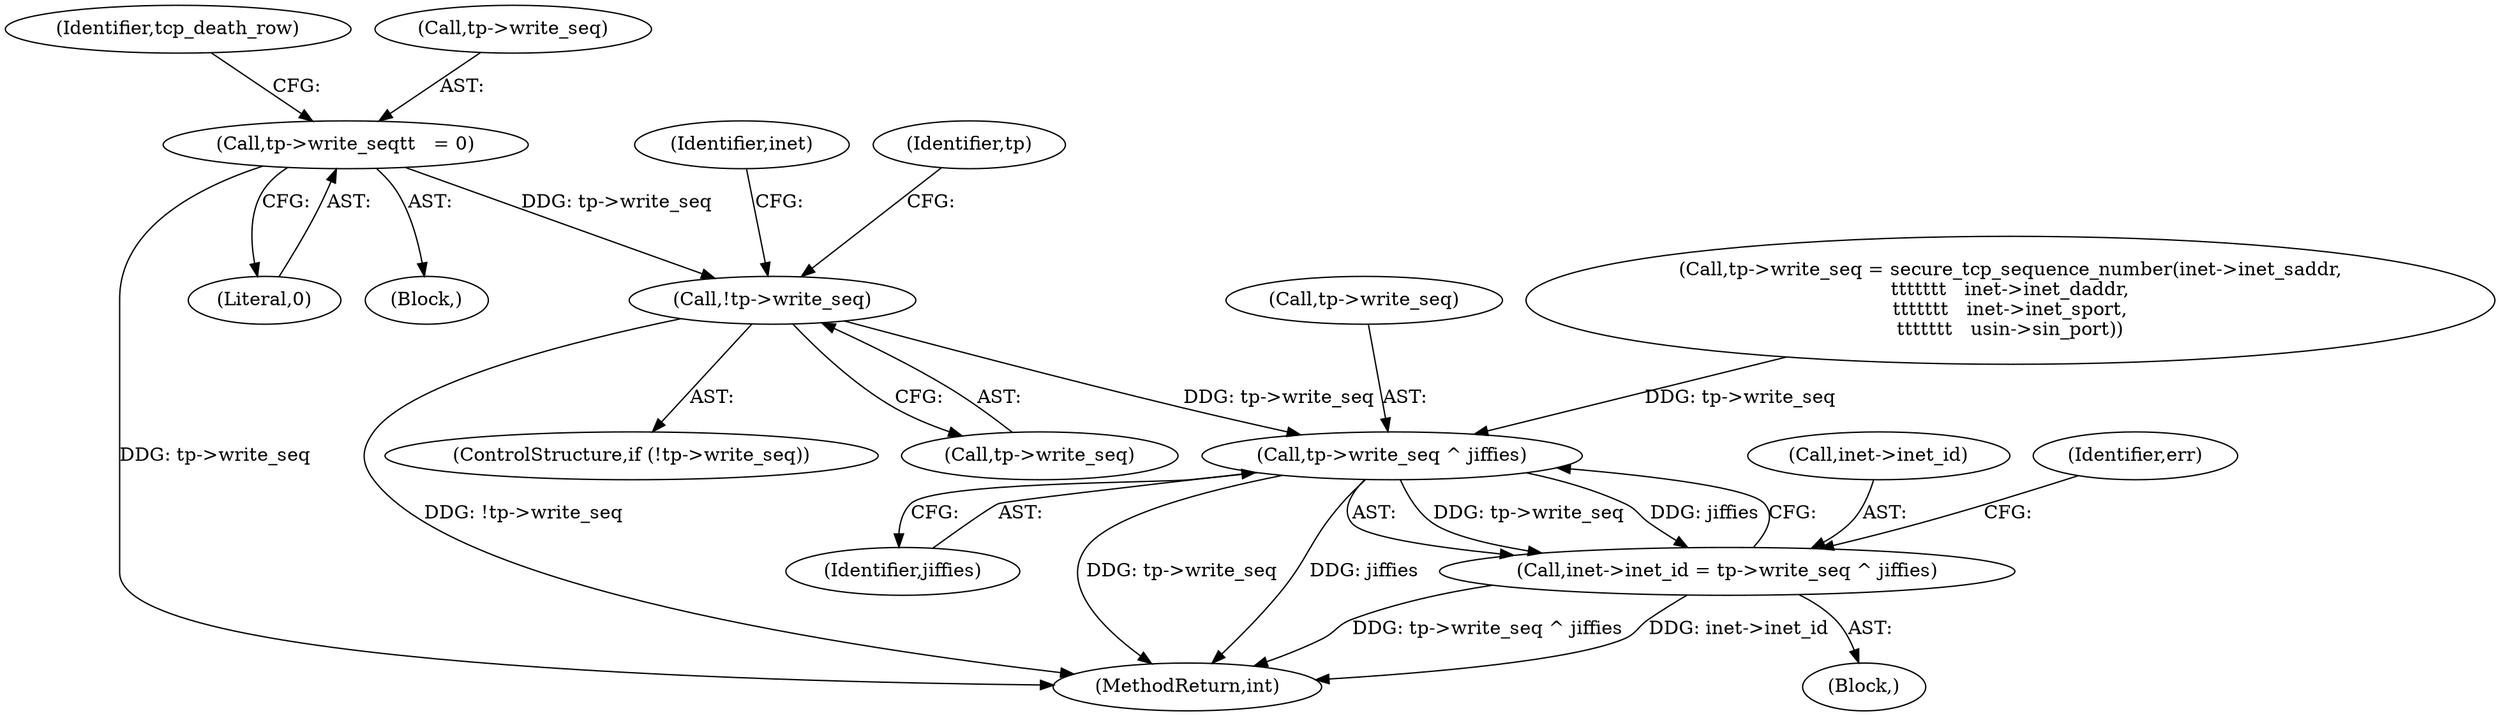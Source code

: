 digraph "0_linux_f6d8bd051c391c1c0458a30b2a7abcd939329259_29@API" {
"1000460" [label="(Call,!tp->write_seq)"];
"1000308" [label="(Call,tp->write_seq\t\t   = 0)"];
"1000485" [label="(Call,tp->write_seq ^ jiffies)"];
"1000481" [label="(Call,inet->inet_id = tp->write_seq ^ jiffies)"];
"1000460" [label="(Call,!tp->write_seq)"];
"1000481" [label="(Call,inet->inet_id = tp->write_seq ^ jiffies)"];
"1000483" [label="(Identifier,inet)"];
"1000482" [label="(Call,inet->inet_id)"];
"1000109" [label="(Block,)"];
"1000461" [label="(Call,tp->write_seq)"];
"1000489" [label="(Identifier,jiffies)"];
"1000485" [label="(Call,tp->write_seq ^ jiffies)"];
"1000486" [label="(Call,tp->write_seq)"];
"1000466" [label="(Identifier,tp)"];
"1000293" [label="(Block,)"];
"1000520" [label="(MethodReturn,int)"];
"1000459" [label="(ControlStructure,if (!tp->write_seq))"];
"1000316" [label="(Identifier,tcp_death_row)"];
"1000464" [label="(Call,tp->write_seq = secure_tcp_sequence_number(inet->inet_saddr,\n\t\t\t\t\t\t\t   inet->inet_daddr,\n\t\t\t\t\t\t\t   inet->inet_sport,\n\t\t\t\t\t\t\t   usin->sin_port))"];
"1000491" [label="(Identifier,err)"];
"1000309" [label="(Call,tp->write_seq)"];
"1000308" [label="(Call,tp->write_seq\t\t   = 0)"];
"1000312" [label="(Literal,0)"];
"1000460" -> "1000459"  [label="AST: "];
"1000460" -> "1000461"  [label="CFG: "];
"1000461" -> "1000460"  [label="AST: "];
"1000466" -> "1000460"  [label="CFG: "];
"1000483" -> "1000460"  [label="CFG: "];
"1000460" -> "1000520"  [label="DDG: !tp->write_seq"];
"1000308" -> "1000460"  [label="DDG: tp->write_seq"];
"1000460" -> "1000485"  [label="DDG: tp->write_seq"];
"1000308" -> "1000293"  [label="AST: "];
"1000308" -> "1000312"  [label="CFG: "];
"1000309" -> "1000308"  [label="AST: "];
"1000312" -> "1000308"  [label="AST: "];
"1000316" -> "1000308"  [label="CFG: "];
"1000308" -> "1000520"  [label="DDG: tp->write_seq"];
"1000485" -> "1000481"  [label="AST: "];
"1000485" -> "1000489"  [label="CFG: "];
"1000486" -> "1000485"  [label="AST: "];
"1000489" -> "1000485"  [label="AST: "];
"1000481" -> "1000485"  [label="CFG: "];
"1000485" -> "1000520"  [label="DDG: tp->write_seq"];
"1000485" -> "1000520"  [label="DDG: jiffies"];
"1000485" -> "1000481"  [label="DDG: tp->write_seq"];
"1000485" -> "1000481"  [label="DDG: jiffies"];
"1000464" -> "1000485"  [label="DDG: tp->write_seq"];
"1000481" -> "1000109"  [label="AST: "];
"1000482" -> "1000481"  [label="AST: "];
"1000491" -> "1000481"  [label="CFG: "];
"1000481" -> "1000520"  [label="DDG: tp->write_seq ^ jiffies"];
"1000481" -> "1000520"  [label="DDG: inet->inet_id"];
}
